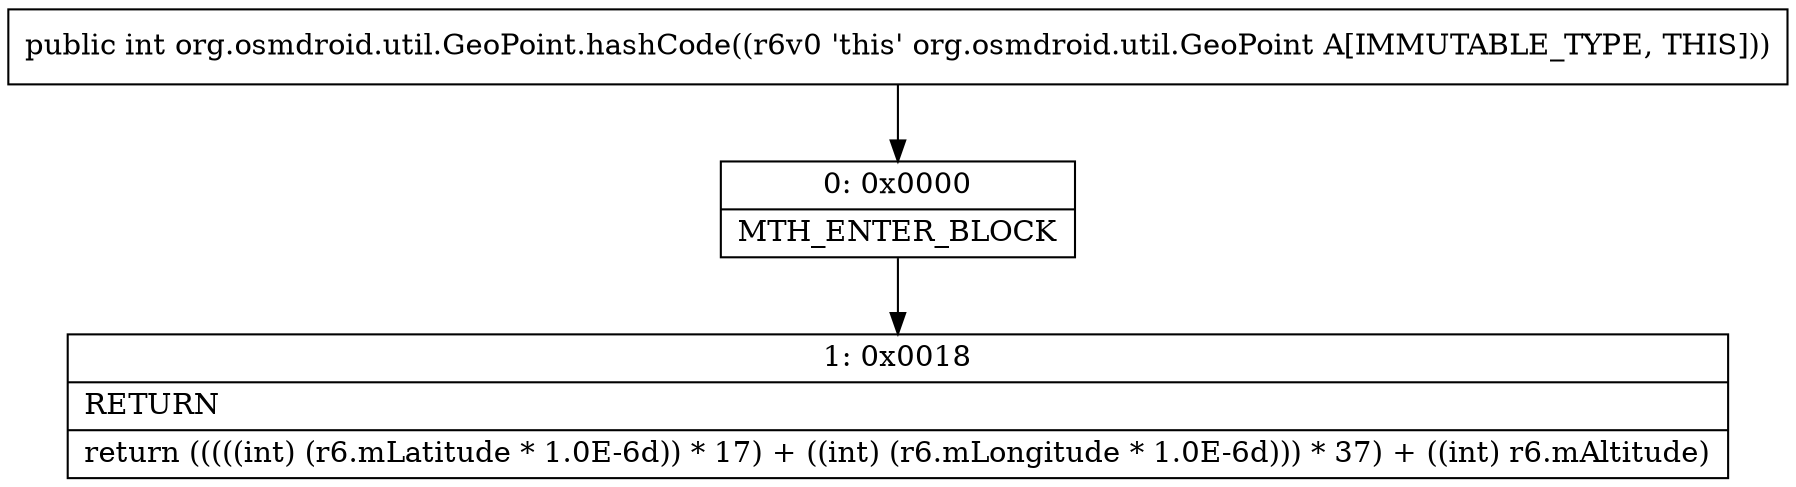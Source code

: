 digraph "CFG fororg.osmdroid.util.GeoPoint.hashCode()I" {
Node_0 [shape=record,label="{0\:\ 0x0000|MTH_ENTER_BLOCK\l}"];
Node_1 [shape=record,label="{1\:\ 0x0018|RETURN\l|return (((((int) (r6.mLatitude * 1.0E\-6d)) * 17) + ((int) (r6.mLongitude * 1.0E\-6d))) * 37) + ((int) r6.mAltitude)\l}"];
MethodNode[shape=record,label="{public int org.osmdroid.util.GeoPoint.hashCode((r6v0 'this' org.osmdroid.util.GeoPoint A[IMMUTABLE_TYPE, THIS])) }"];
MethodNode -> Node_0;
Node_0 -> Node_1;
}

